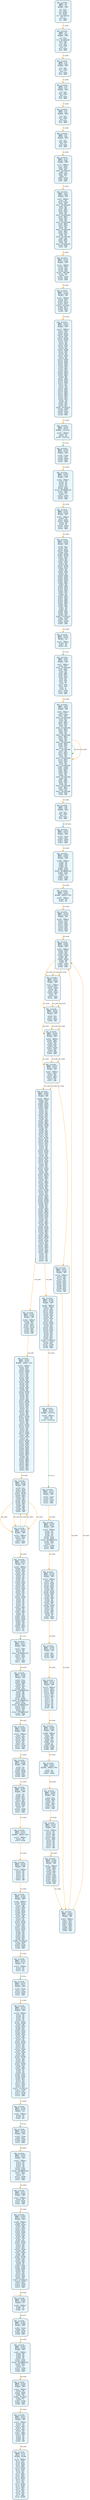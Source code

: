 digraph Contract_CFG {
    rankdir=TB;
    node [shape=box, style="filled, rounded", fontname="Monospace", fontsize=9, margin=0.15];
    edge [fontname="Arial", fontsize=8, penwidth=1.2];

    "block_0" [label="合约: 0x7a250d...
起始PC: 0x0
终止PC: 0xc
终止指令: JUMPI
---------
0x0: PUSH1
0x2: PUSH1
0x4: MSTORE
0x5: PUSH1
0x7: CALLDATASIZE
0x8: LT
0x9: PUSH2
0xc: JUMPI", fillcolor="#e6f7ff"];
    "block_d" [label="合约: 0x7a250d...
起始PC: 0xd
终止PC: 0x1d
终止指令: JUMPI
---------
0xd: PUSH1
0xf: CALLDATALOAD
0x10: PUSH1
0x12: SHR
0x13: DUP1
0x14: PUSH4
0x19: GT
0x1a: PUSH2
0x1d: JUMPI", fillcolor="#e6f7ff"];
    "block_1e" [label="合约: 0x7a250d...
起始PC: 0x1e
终止PC: 0x28
终止指令: JUMPI
---------
0x1e: DUP1
0x1f: PUSH4
0x24: GT
0x25: PUSH2
0x28: JUMPI", fillcolor="#e6f7ff"];
    "block_29" [label="合约: 0x7a250d...
起始PC: 0x29
终止PC: 0x33
终止指令: JUMPI
---------
0x29: DUP1
0x2a: PUSH4
0x2f: GT
0x30: PUSH2
0x33: JUMPI", fillcolor="#e6f7ff"];
    "block_34" [label="合约: 0x7a250d...
起始PC: 0x34
终止PC: 0x3e
终止指令: JUMPI
---------
0x34: DUP1
0x35: PUSH4
0x3a: EQ
0x3b: PUSH2
0x3e: JUMPI", fillcolor="#e6f7ff"];
    "block_3f" [label="合约: 0x7a250d...
起始PC: 0x3f
终止PC: 0x49
终止指令: JUMPI
---------
0x3f: DUP1
0x40: PUSH4
0x45: EQ
0x46: PUSH2
0x49: JUMPI", fillcolor="#e6f7ff"];
    "block_cfe" [label="合约: 0x7a250d...
起始PC: 0xcfe
终止PC: 0xd0f
终止指令: JUMPI
---------
0xcfe: JUMPDEST
0xcff: PUSH2
0xd02: PUSH1
0xd04: DUP1
0xd05: CALLDATASIZE
0xd06: SUB
0xd07: PUSH1
0xd09: DUP2
0xd0a: LT
0xd0b: ISZERO
0xd0c: PUSH2
0xd0f: JUMPI", fillcolor="#e6f7ff"];
    "block_d14" [label="合约: 0x7a250d...
起始PC: 0xd14
终止PC: 0xd50
终止指令: JUMP
---------
0xd14: JUMPDEST
0xd15: POP
0xd16: PUSH20
0xd2b: DUP2
0xd2c: CALLDATALOAD
0xd2d: DUP2
0xd2e: AND
0xd2f: SWAP2
0xd30: PUSH1
0xd32: DUP2
0xd33: ADD
0xd34: CALLDATALOAD
0xd35: SWAP2
0xd36: PUSH1
0xd38: DUP3
0xd39: ADD
0xd3a: CALLDATALOAD
0xd3b: SWAP2
0xd3c: PUSH1
0xd3e: DUP2
0xd3f: ADD
0xd40: CALLDATALOAD
0xd41: SWAP2
0xd42: PUSH1
0xd44: DUP3
0xd45: ADD
0xd46: CALLDATALOAD
0xd47: AND
0xd48: SWAP1
0xd49: PUSH1
0xd4b: ADD
0xd4c: CALLDATALOAD
0xd4d: PUSH2
0xd50: JUMP", fillcolor="#e6f7ff"];
    "block_33a7" [label="合约: 0x7a250d...
起始PC: 0x33a7
终止PC: 0x33b5
终止指令: JUMPI
---------
0x33a7: JUMPDEST
0x33a8: PUSH1
0x33aa: DUP1
0x33ab: PUSH1
0x33ad: DUP4
0x33ae: TIMESTAMP
0x33af: DUP2
0x33b0: LT
0x33b1: ISZERO
0x33b2: PUSH2
0x33b5: JUMPI", fillcolor="#e6f7ff"];
    "block_341c" [label="合约: 0x7a250d...
起始PC: 0x341c
终止PC: 0x3449
终止指令: JUMP
---------
0x341c: JUMPDEST
0x341d: PUSH2
0x3420: DUP11
0x3421: PUSH32
0x3442: DUP12
0x3443: CALLVALUE
0x3444: DUP13
0x3445: DUP13
0x3446: PUSH2
0x3449: JUMP", fillcolor="#e6f7ff"];
    "block_4ef2" [label="合约: 0x7a250d...
起始PC: 0x4ef2
终止PC: 0x4f8d
终止指令: JUMPI
---------
0x4ef2: JUMPDEST
0x4ef3: PUSH1
0x4ef5: DUP1
0x4ef6: MLOAD
0x4ef7: PUSH32
0x4f18: DUP2
0x4f19: MSTORE
0x4f1a: PUSH20
0x4f2f: DUP9
0x4f30: DUP2
0x4f31: AND
0x4f32: PUSH1
0x4f34: DUP4
0x4f35: ADD
0x4f36: MSTORE
0x4f37: DUP8
0x4f38: DUP2
0x4f39: AND
0x4f3a: PUSH1
0x4f3c: DUP4
0x4f3d: ADD
0x4f3e: MSTORE
0x4f3f: SWAP2
0x4f40: MLOAD
0x4f41: PUSH1
0x4f43: SWAP3
0x4f44: DUP4
0x4f45: SWAP3
0x4f46: DUP4
0x4f47: SWAP3
0x4f48: PUSH32
0x4f69: SWAP1
0x4f6a: SWAP3
0x4f6b: AND
0x4f6c: SWAP2
0x4f6d: PUSH4
0x4f72: SWAP2
0x4f73: PUSH1
0x4f75: DUP1
0x4f76: DUP3
0x4f77: ADD
0x4f78: SWAP3
0x4f79: PUSH1
0x4f7b: SWAP3
0x4f7c: SWAP1
0x4f7d: SWAP2
0x4f7e: SWAP1
0x4f7f: DUP3
0x4f80: SWAP1
0x4f81: SUB
0x4f82: ADD
0x4f83: DUP2
0x4f84: DUP7
0x4f85: DUP1
0x4f86: EXTCODESIZE
0x4f87: ISZERO
0x4f88: DUP1
0x4f89: ISZERO
0x4f8a: PUSH2
0x4f8d: JUMPI", fillcolor="#e6f7ff"];
    "block_4f92" [label="合约: 0x7a250d...
起始PC: 0x4f92
终止PC: 0x4f95
终止指令: STATICCALL
---------
0x4f92: JUMPDEST
0x4f93: POP
0x4f94: GAS
0x4f95: STATICCALL", fillcolor="#e6f7ff"];
    "block_4f96" [label="合约: 0x7a250d...
起始PC: 0x4f96
终止PC: 0x4f9c
终止指令: JUMPI
---------
0x4f96: ISZERO
0x4f97: DUP1
0x4f98: ISZERO
0x4f99: PUSH2
0x4f9c: JUMPI", fillcolor="#e6f7ff"];
    "block_4fa6" [label="合约: 0x7a250d...
起始PC: 0x4fa6
终止PC: 0x4fb7
终止指令: JUMPI
---------
0x4fa6: JUMPDEST
0x4fa7: POP
0x4fa8: POP
0x4fa9: POP
0x4faa: POP
0x4fab: PUSH1
0x4fad: MLOAD
0x4fae: RETURNDATASIZE
0x4faf: PUSH1
0x4fb1: DUP2
0x4fb2: LT
0x4fb3: ISZERO
0x4fb4: PUSH2
0x4fb7: JUMPI", fillcolor="#e6f7ff"];
    "block_4fbc" [label="合约: 0x7a250d...
起始PC: 0x4fbc
终止PC: 0x4fda
终止指令: JUMPI
---------
0x4fbc: JUMPDEST
0x4fbd: POP
0x4fbe: MLOAD
0x4fbf: PUSH20
0x4fd4: AND
0x4fd5: EQ
0x4fd6: ISZERO
0x4fd7: PUSH2
0x4fda: JUMPI", fillcolor="#e6f7ff"];
    "block_4fdb" [label="合约: 0x7a250d...
起始PC: 0x4fdb
终止PC: 0x5070
终止指令: JUMPI
---------
0x4fdb: PUSH1
0x4fdd: DUP1
0x4fde: MLOAD
0x4fdf: PUSH32
0x5000: DUP2
0x5001: MSTORE
0x5002: PUSH20
0x5017: DUP11
0x5018: DUP2
0x5019: AND
0x501a: PUSH1
0x501c: DUP4
0x501d: ADD
0x501e: MSTORE
0x501f: DUP10
0x5020: DUP2
0x5021: AND
0x5022: PUSH1
0x5024: DUP4
0x5025: ADD
0x5026: MSTORE
0x5027: SWAP2
0x5028: MLOAD
0x5029: PUSH32
0x504a: SWAP1
0x504b: SWAP3
0x504c: AND
0x504d: SWAP2
0x504e: PUSH4
0x5053: SWAP2
0x5054: PUSH1
0x5056: DUP1
0x5057: DUP3
0x5058: ADD
0x5059: SWAP3
0x505a: PUSH1
0x505c: SWAP3
0x505d: SWAP1
0x505e: SWAP2
0x505f: SWAP1
0x5060: DUP3
0x5061: SWAP1
0x5062: SUB
0x5063: ADD
0x5064: DUP2
0x5065: PUSH1
0x5067: DUP8
0x5068: DUP1
0x5069: EXTCODESIZE
0x506a: ISZERO
0x506b: DUP1
0x506c: ISZERO
0x506d: PUSH2
0x5070: JUMPI", fillcolor="#e6f7ff"];
    "block_5075" [label="合约: 0x7a250d...
起始PC: 0x5075
终止PC: 0x5078
终止指令: CALL
---------
0x5075: JUMPDEST
0x5076: POP
0x5077: GAS
0x5078: CALL", fillcolor="#e6f7ff"];
    "block_5d3" [label="合约: 0x7a250d...
起始PC: 0x5d3
终止PC: 0x5f0
终止指令: JUMPI
---------
0x5d3: JUMPDEST
0x5d4: DUP1
0x5d5: CALLDATALOAD
0x5d6: SWAP1
0x5d7: PUSH1
0x5d9: ADD
0x5da: SWAP2
0x5db: DUP5
0x5dc: PUSH1
0x5de: DUP4
0x5df: MUL
0x5e0: DUP5
0x5e1: ADD
0x5e2: GT
0x5e3: PUSH5
0x5e9: DUP4
0x5ea: GT
0x5eb: OR
0x5ec: ISZERO
0x5ed: PUSH2
0x5f0: JUMPI", fillcolor="#e6f7ff"];
    "block_640" [label="合约: 0x7a250d...
起始PC: 0x640
终止PC: 0x69b
终止指令: JUMP
---------
0x640: JUMPDEST
0x641: POP
0x642: PUSH20
0x657: DUP2
0x658: CALLDATALOAD
0x659: DUP2
0x65a: AND
0x65b: SWAP2
0x65c: PUSH1
0x65e: DUP2
0x65f: ADD
0x660: CALLDATALOAD
0x661: SWAP2
0x662: PUSH1
0x664: DUP3
0x665: ADD
0x666: CALLDATALOAD
0x667: SWAP2
0x668: PUSH1
0x66a: DUP2
0x66b: ADD
0x66c: CALLDATALOAD
0x66d: SWAP2
0x66e: PUSH1
0x670: DUP3
0x671: ADD
0x672: CALLDATALOAD
0x673: AND
0x674: SWAP1
0x675: PUSH1
0x677: DUP2
0x678: ADD
0x679: CALLDATALOAD
0x67a: SWAP1
0x67b: PUSH1
0x67d: DUP2
0x67e: ADD
0x67f: CALLDATALOAD
0x680: ISZERO
0x681: ISZERO
0x682: SWAP1
0x683: PUSH1
0x685: PUSH1
0x687: DUP3
0x688: ADD
0x689: CALLDATALOAD
0x68a: AND
0x68b: SWAP1
0x68c: PUSH2
0x68f: DUP2
0x690: ADD
0x691: CALLDATALOAD
0x692: SWAP1
0x693: PUSH2
0x696: ADD
0x697: CALLDATALOAD
0x698: PUSH2
0x69b: JUMP", fillcolor="#e6f7ff"];
    "block_8b" [label="合约: 0x7a250d...
起始PC: 0x8b
终止PC: 0x95
终止指令: JUMPI
---------
0x8b: DUP1
0x8c: PUSH4
0x91: EQ
0x92: PUSH2
0x95: JUMPI", fillcolor="#e6f7ff"];
    "block_5079" [label="合约: 0x7a250d...
起始PC: 0x5079
终止PC: 0x507f
终止指令: JUMPI
---------
0x5079: ISZERO
0x507a: DUP1
0x507b: ISZERO
0x507c: PUSH2
0x507f: JUMPI", fillcolor="#e6f7ff"];
    "block_5089" [label="合约: 0x7a250d...
起始PC: 0x5089
终止PC: 0x509a
终止指令: JUMPI
---------
0x5089: JUMPDEST
0x508a: POP
0x508b: POP
0x508c: POP
0x508d: POP
0x508e: PUSH1
0x5090: MLOAD
0x5091: RETURNDATASIZE
0x5092: PUSH1
0x5094: DUP2
0x5095: LT
0x5096: ISZERO
0x5097: PUSH2
0x509a: JUMPI", fillcolor="#e6f7ff"];
    "block_509f" [label="合约: 0x7a250d...
起始PC: 0x509f
终止PC: 0x50a1
终止指令: JUMPDEST_PREV
---------
0x509f: JUMPDEST
0x50a0: POP
0x50a1: POP", fillcolor="#e6f7ff"];
    "block_52eb" [label="合约: 0x7a250d...
起始PC: 0x52eb
终止PC: 0x52f9
终止指令: JUMP
---------
0x52eb: JUMPDEST
0x52ec: PUSH1
0x52ee: DUP1
0x52ef: PUSH1
0x52f1: PUSH2
0x52f4: DUP6
0x52f5: DUP6
0x52f6: PUSH2
0x52f9: JUMP", fillcolor="#e6f7ff"];
    "block_4d9f" [label="合约: 0x7a250d...
起始PC: 0x4d9f
终止PC: 0x4dd6
终止指令: JUMPI
---------
0x4d9f: JUMPDEST
0x4da0: PUSH1
0x4da2: DUP1
0x4da3: DUP3
0x4da4: PUSH20
0x4db9: AND
0x4dba: DUP5
0x4dbb: PUSH20
0x4dd0: AND
0x4dd1: EQ
0x4dd2: ISZERO
0x4dd3: PUSH2
0x4dd6: JUMPI", fillcolor="#e6f7ff"];
    "block_4e27" [label="合约: 0x7a250d...
起始PC: 0x4e27
终止PC: 0x4e5a
终止指令: JUMPI
---------
0x4e27: JUMPDEST
0x4e28: DUP3
0x4e29: PUSH20
0x4e3e: AND
0x4e3f: DUP5
0x4e40: PUSH20
0x4e55: AND
0x4e56: LT
0x4e57: PUSH2
0x4e5a: JUMPI", fillcolor="#e6f7ff"];
    "block_4e5b" [label="合约: 0x7a250d...
起始PC: 0x4e5b
终止PC: 0x4e60
终止指令: JUMP
---------
0x4e5b: DUP3
0x4e5c: DUP5
0x4e5d: PUSH2
0x4e60: JUMP", fillcolor="#e6f7ff"];
    "block_4e64" [label="合约: 0x7a250d...
起始PC: 0x4e64
终止PC: 0x4e84
终止指令: JUMPI
---------
0x4e64: JUMPDEST
0x4e65: SWAP1
0x4e66: SWAP3
0x4e67: POP
0x4e68: SWAP1
0x4e69: POP
0x4e6a: PUSH20
0x4e7f: DUP3
0x4e80: AND
0x4e81: PUSH2
0x4e84: JUMPI", fillcolor="#e6f7ff"];
    "block_4eeb" [label="合约: 0x7a250d...
起始PC: 0x4eeb
终止PC: 0x4ef1
终止指令: JUMP
---------
0x4eeb: JUMPDEST
0x4eec: SWAP3
0x4eed: POP
0x4eee: SWAP3
0x4eef: SWAP1
0x4ef0: POP
0x4ef1: JUMP", fillcolor="#e6f7ff"];
    "block_52fa" [label="合约: 0x7a250d...
起始PC: 0x52fa
终止PC: 0x530a
终止指令: JUMP
---------
0x52fa: JUMPDEST
0x52fb: POP
0x52fc: SWAP1
0x52fd: POP
0x52fe: PUSH1
0x5300: DUP1
0x5301: PUSH2
0x5304: DUP9
0x5305: DUP9
0x5306: DUP9
0x5307: PUSH2
0x530a: JUMP", fillcolor="#e6f7ff"];
    "block_40c6" [label="合约: 0x7a250d...
起始PC: 0x40c6
终止PC: 0x40d4
终止指令: JUMP
---------
0x40c6: JUMPDEST
0x40c7: PUSH1
0x40c9: DUP1
0x40ca: PUSH1
0x40cc: PUSH2
0x40cf: DUP6
0x40d0: DUP6
0x40d1: PUSH2
0x40d4: JUMP", fillcolor="#e6f7ff"];
    "block_40d5" [label="合约: 0x7a250d...
起始PC: 0x40d5
终止PC: 0x41b0
终止指令: JUMP
---------
0x40d5: JUMPDEST
0x40d6: PUSH1
0x40d8: DUP1
0x40d9: MLOAD
0x40da: PUSH32
0x40fb: PUSH1
0x40fd: SWAP5
0x40fe: DUP6
0x40ff: SHL
0x4100: DUP2
0x4101: AND
0x4102: PUSH1
0x4104: DUP1
0x4105: DUP5
0x4106: ADD
0x4107: SWAP2
0x4108: SWAP1
0x4109: SWAP2
0x410a: MSTORE
0x410b: SWAP4
0x410c: DUP6
0x410d: SHL
0x410e: DUP2
0x410f: AND
0x4110: PUSH1
0x4112: DUP4
0x4113: ADD
0x4114: MSTORE
0x4115: DUP3
0x4116: MLOAD
0x4117: PUSH1
0x4119: DUP2
0x411a: DUP5
0x411b: SUB
0x411c: ADD
0x411d: DUP2
0x411e: MSTORE
0x411f: PUSH1
0x4121: DUP4
0x4122: ADD
0x4123: DUP5
0x4124: MSTORE
0x4125: DUP1
0x4126: MLOAD
0x4127: SWAP1
0x4128: DUP6
0x4129: ADD
0x412a: SHA3
0x412b: PUSH32
0x414c: PUSH1
0x414e: DUP5
0x414f: ADD
0x4150: MSTORE
0x4151: SWAP11
0x4152: SWAP1
0x4153: SWAP5
0x4154: SHL
0x4155: SWAP1
0x4156: SWAP4
0x4157: AND
0x4158: PUSH1
0x415a: DUP5
0x415b: ADD
0x415c: MSTORE
0x415d: PUSH1
0x415f: DUP4
0x4160: ADD
0x4161: SWAP9
0x4162: SWAP1
0x4163: SWAP9
0x4164: MSTORE
0x4165: PUSH32
0x4186: PUSH1
0x4188: DUP1
0x4189: DUP5
0x418a: ADD
0x418b: SWAP2
0x418c: SWAP1
0x418d: SWAP2
0x418e: MSTORE
0x418f: DUP9
0x4190: MLOAD
0x4191: DUP1
0x4192: DUP5
0x4193: SUB
0x4194: SWAP1
0x4195: SWAP2
0x4196: ADD
0x4197: DUP2
0x4198: MSTORE
0x4199: PUSH1
0x419b: SWAP1
0x419c: SWAP3
0x419d: ADD
0x419e: SWAP1
0x419f: SWAP8
0x41a0: MSTORE
0x41a1: DUP1
0x41a2: MLOAD
0x41a3: SWAP7
0x41a4: ADD
0x41a5: SWAP6
0x41a6: SWAP1
0x41a7: SWAP6
0x41a8: SHA3
0x41a9: SWAP6
0x41aa: SWAP5
0x41ab: POP
0x41ac: POP
0x41ad: POP
0x41ae: POP
0x41af: POP
0x41b0: JUMP", fillcolor="#e6f7ff"];
    "block_530b" [label="合约: 0x7a250d...
起始PC: 0x530b
终止PC: 0x534b
终止指令: JUMPI
---------
0x530b: JUMPDEST
0x530c: PUSH20
0x5321: AND
0x5322: PUSH4
0x5327: PUSH1
0x5329: MLOAD
0x532a: DUP2
0x532b: PUSH4
0x5330: AND
0x5331: PUSH1
0x5333: SHL
0x5334: DUP2
0x5335: MSTORE
0x5336: PUSH1
0x5338: ADD
0x5339: PUSH1
0x533b: PUSH1
0x533d: MLOAD
0x533e: DUP1
0x533f: DUP4
0x5340: SUB
0x5341: DUP2
0x5342: DUP7
0x5343: DUP1
0x5344: EXTCODESIZE
0x5345: ISZERO
0x5346: DUP1
0x5347: ISZERO
0x5348: PUSH2
0x534b: JUMPI", fillcolor="#e6f7ff"];
    "block_5350" [label="合约: 0x7a250d...
起始PC: 0x5350
终止PC: 0x5353
终止指令: STATICCALL
---------
0x5350: JUMPDEST
0x5351: POP
0x5352: GAS
0x5353: STATICCALL", fillcolor="#e6f7ff"];
    "block_5354" [label="合约: 0x7a250d...
起始PC: 0x5354
终止PC: 0x535a
终止指令: JUMPI
---------
0x5354: ISZERO
0x5355: DUP1
0x5356: ISZERO
0x5357: PUSH2
0x535a: JUMPI", fillcolor="#e6f7ff"];
    "block_5364" [label="合约: 0x7a250d...
起始PC: 0x5364
终止PC: 0x5375
终止指令: JUMPI
---------
0x5364: JUMPDEST
0x5365: POP
0x5366: POP
0x5367: POP
0x5368: POP
0x5369: PUSH1
0x536b: MLOAD
0x536c: RETURNDATASIZE
0x536d: PUSH1
0x536f: DUP2
0x5370: LT
0x5371: ISZERO
0x5372: PUSH2
0x5375: JUMPI", fillcolor="#e6f7ff"];
    "block_537a" [label="合约: 0x7a250d...
起始PC: 0x537a
终止PC: 0x53ba
终止指令: JUMPI
---------
0x537a: JUMPDEST
0x537b: POP
0x537c: DUP1
0x537d: MLOAD
0x537e: PUSH1
0x5380: SWAP1
0x5381: SWAP2
0x5382: ADD
0x5383: MLOAD
0x5384: PUSH14
0x5393: SWAP2
0x5394: DUP3
0x5395: AND
0x5396: SWAP4
0x5397: POP
0x5398: AND
0x5399: SWAP1
0x539a: POP
0x539b: PUSH20
0x53b0: DUP8
0x53b1: DUP2
0x53b2: AND
0x53b3: SWAP1
0x53b4: DUP5
0x53b5: AND
0x53b6: EQ
0x53b7: PUSH2
0x53ba: JUMPI", fillcolor="#e6f7ff"];
    "block_53bb" [label="合约: 0x7a250d...
起始PC: 0x53bb
终止PC: 0x53c0
终止指令: JUMP
---------
0x53bb: DUP1
0x53bc: DUP3
0x53bd: PUSH2
0x53c0: JUMP", fillcolor="#e6f7ff"];
    "block_53c4" [label="合约: 0x7a250d...
起始PC: 0x53c4
终止PC: 0x53d2
终止指令: JUMP
---------
0x53c4: JUMPDEST
0x53c5: SWAP1
0x53c6: SWAP10
0x53c7: SWAP1
0x53c8: SWAP9
0x53c9: POP
0x53ca: SWAP7
0x53cb: POP
0x53cc: POP
0x53cd: POP
0x53ce: POP
0x53cf: POP
0x53d0: POP
0x53d1: POP
0x53d2: JUMP", fillcolor="#e6f7ff"];
    "block_50d0" [label="合约: 0x7a250d...
起始PC: 0x50d0
终止PC: 0x50de
终止指令: JUMPI
---------
0x50d0: JUMPDEST
0x50d1: SWAP2
0x50d2: POP
0x50d3: SWAP2
0x50d4: POP
0x50d5: DUP2
0x50d6: PUSH1
0x50d8: EQ
0x50d9: DUP1
0x50da: ISZERO
0x50db: PUSH2
0x50de: JUMPI", fillcolor="#e6f7ff"];
    "block_50df" [label="合约: 0x7a250d...
起始PC: 0x50df
终止PC: 0x50e1
终止指令: JUMPDEST_PREV
---------
0x50df: POP
0x50e0: DUP1
0x50e1: ISZERO", fillcolor="#e6f7ff"];
    "block_50e8" [label="合约: 0x7a250d...
起始PC: 0x50e8
终止PC: 0x50f1
终止指令: JUMP
---------
0x50e8: DUP8
0x50e9: SWAP4
0x50ea: POP
0x50eb: DUP7
0x50ec: SWAP3
0x50ed: POP
0x50ee: PUSH2
0x50f1: JUMP", fillcolor="#e6f7ff"];
    "block_51e6" [label="合约: 0x7a250d...
起始PC: 0x51e6
终止PC: 0x51f2
终止指令: JUMP
---------
0x51e6: JUMPDEST
0x51e7: POP
0x51e8: POP
0x51e9: SWAP7
0x51ea: POP
0x51eb: SWAP7
0x51ec: SWAP5
0x51ed: POP
0x51ee: POP
0x51ef: POP
0x51f0: POP
0x51f1: POP
0x51f2: JUMP", fillcolor="#e6f7ff"];
    "block_344a" [label="合约: 0x7a250d...
起始PC: 0x344a
终止PC: 0x349b
终止指令: JUMP
---------
0x344a: JUMPDEST
0x344b: SWAP1
0x344c: SWAP5
0x344d: POP
0x344e: SWAP3
0x344f: POP
0x3450: PUSH1
0x3452: PUSH2
0x3455: PUSH32
0x3476: DUP13
0x3477: PUSH32
0x3498: PUSH2
0x349b: JUMP", fillcolor="#e6f7ff"];
    "block_349c" [label="合约: 0x7a250d...
起始PC: 0x349c
终止PC: 0x34a9
终止指令: JUMP
---------
0x349c: JUMPDEST
0x349d: SWAP1
0x349e: POP
0x349f: PUSH2
0x34a2: DUP12
0x34a3: CALLER
0x34a4: DUP4
0x34a5: DUP9
0x34a6: PUSH2
0x34a9: JUMP", fillcolor="#e6f7ff"];
    "block_41b1" [label="合约: 0x7a250d...
起始PC: 0x41b1
终止PC: 0x4251
终止指令: JUMPDEST_PREV
---------
0x41b1: JUMPDEST
0x41b2: PUSH1
0x41b4: DUP1
0x41b5: MLOAD
0x41b6: PUSH20
0x41cb: DUP6
0x41cc: DUP2
0x41cd: AND
0x41ce: PUSH1
0x41d0: DUP4
0x41d1: ADD
0x41d2: MSTORE
0x41d3: DUP5
0x41d4: DUP2
0x41d5: AND
0x41d6: PUSH1
0x41d8: DUP4
0x41d9: ADD
0x41da: MSTORE
0x41db: PUSH1
0x41dd: DUP1
0x41de: DUP4
0x41df: ADD
0x41e0: DUP6
0x41e1: SWAP1
0x41e2: MSTORE
0x41e3: DUP4
0x41e4: MLOAD
0x41e5: DUP1
0x41e6: DUP5
0x41e7: SUB
0x41e8: SWAP1
0x41e9: SWAP2
0x41ea: ADD
0x41eb: DUP2
0x41ec: MSTORE
0x41ed: PUSH1
0x41ef: SWAP1
0x41f0: SWAP3
0x41f1: ADD
0x41f2: DUP4
0x41f3: MSTORE
0x41f4: PUSH1
0x41f6: DUP3
0x41f7: ADD
0x41f8: DUP1
0x41f9: MLOAD
0x41fa: PUSH28
0x4217: AND
0x4218: PUSH32
0x4239: OR
0x423a: DUP2
0x423b: MSTORE
0x423c: SWAP3
0x423d: MLOAD
0x423e: DUP3
0x423f: MLOAD
0x4240: PUSH1
0x4242: SWAP5
0x4243: PUSH1
0x4245: SWAP5
0x4246: SWAP4
0x4247: DUP11
0x4248: AND
0x4249: SWAP4
0x424a: SWAP3
0x424b: SWAP2
0x424c: DUP3
0x424d: SWAP2
0x424e: SWAP1
0x424f: DUP1
0x4250: DUP4
0x4251: DUP4", fillcolor="#e6f7ff"];
    "block_425b" [label="合约: 0x7a250d...
起始PC: 0x425b
终止PC: 0x428e
终止指令: JUMP
---------
0x425b: DUP1
0x425c: MLOAD
0x425d: DUP3
0x425e: MSTORE
0x425f: PUSH32
0x4280: SWAP1
0x4281: SWAP3
0x4282: ADD
0x4283: SWAP2
0x4284: PUSH1
0x4286: SWAP2
0x4287: DUP3
0x4288: ADD
0x4289: SWAP2
0x428a: ADD
0x428b: PUSH2
0x428e: JUMP", fillcolor="#e6f7ff"];
    "block_4252" [label="合约: 0x7a250d...
起始PC: 0x4252
终止PC: 0x425a
终止指令: JUMPI
---------
0x4252: JUMPDEST
0x4253: PUSH1
0x4255: DUP4
0x4256: LT
0x4257: PUSH2
0x425a: JUMPI", fillcolor="#e6f7ff"];
    "block_428f" [label="合约: 0x7a250d...
起始PC: 0x428f
终止PC: 0x42c2
终止指令: CALL
---------
0x428f: JUMPDEST
0x4290: PUSH1
0x4292: DUP4
0x4293: PUSH1
0x4295: SUB
0x4296: PUSH2
0x4299: EXP
0x429a: SUB
0x429b: DUP1
0x429c: NOT
0x429d: DUP3
0x429e: MLOAD
0x429f: AND
0x42a0: DUP2
0x42a1: DUP5
0x42a2: MLOAD
0x42a3: AND
0x42a4: DUP1
0x42a5: DUP3
0x42a6: OR
0x42a7: DUP6
0x42a8: MSTORE
0x42a9: POP
0x42aa: POP
0x42ab: POP
0x42ac: POP
0x42ad: POP
0x42ae: POP
0x42af: SWAP1
0x42b0: POP
0x42b1: ADD
0x42b2: SWAP2
0x42b3: POP
0x42b4: POP
0x42b5: PUSH1
0x42b7: PUSH1
0x42b9: MLOAD
0x42ba: DUP1
0x42bb: DUP4
0x42bc: SUB
0x42bd: DUP2
0x42be: PUSH1
0x42c0: DUP7
0x42c1: GAS
0x42c2: CALL", fillcolor="#e6f7ff"];
    "block_42c3" [label="合约: 0x7a250d...
起始PC: 0x42c3
终止PC: 0x42cf
终止指令: JUMPI
---------
0x42c3: SWAP2
0x42c4: POP
0x42c5: POP
0x42c6: RETURNDATASIZE
0x42c7: DUP1
0x42c8: PUSH1
0x42ca: DUP2
0x42cb: EQ
0x42cc: PUSH2
0x42cf: JUMPI", fillcolor="#e6f7ff"];
    "block_42d0" [label="合约: 0x7a250d...
起始PC: 0x42d0
终止PC: 0x42f0
终止指令: JUMP
---------
0x42d0: PUSH1
0x42d2: MLOAD
0x42d3: SWAP2
0x42d4: POP
0x42d5: PUSH1
0x42d7: NOT
0x42d8: PUSH1
0x42da: RETURNDATASIZE
0x42db: ADD
0x42dc: AND
0x42dd: DUP3
0x42de: ADD
0x42df: PUSH1
0x42e1: MSTORE
0x42e2: RETURNDATASIZE
0x42e3: DUP3
0x42e4: MSTORE
0x42e5: RETURNDATASIZE
0x42e6: PUSH1
0x42e8: PUSH1
0x42ea: DUP5
0x42eb: ADD
0x42ec: RETURNDATACOPY
0x42ed: PUSH2
0x42f0: JUMP", fillcolor="#e6f7ff"];
    "block_42f6" [label="合约: 0x7a250d...
起始PC: 0x42f6
终止PC: 0x4302
终止指令: JUMPI
---------
0x42f6: JUMPDEST
0x42f7: POP
0x42f8: SWAP2
0x42f9: POP
0x42fa: SWAP2
0x42fb: POP
0x42fc: DUP2
0x42fd: DUP1
0x42fe: ISZERO
0x42ff: PUSH2
0x4302: JUMPI", fillcolor="#e6f7ff"];
    "block_4303" [label="合约: 0x7a250d...
起始PC: 0x4303
终止PC: 0x430b
终止指令: JUMPI
---------
0x4303: POP
0x4304: DUP1
0x4305: MLOAD
0x4306: ISZERO
0x4307: DUP1
0x4308: PUSH2
0x430b: JUMPI", fillcolor="#e6f7ff"];
    "block_430c" [label="合约: 0x7a250d...
起始PC: 0x430c
终止PC: 0x431c
终止指令: JUMPI
---------
0x430c: POP
0x430d: DUP1
0x430e: DUP1
0x430f: PUSH1
0x4311: ADD
0x4312: SWAP1
0x4313: MLOAD
0x4314: PUSH1
0x4316: DUP2
0x4317: LT
0x4318: ISZERO
0x4319: PUSH2
0x431c: JUMPI", fillcolor="#e6f7ff"];
    "block_4321" [label="合约: 0x7a250d...
起始PC: 0x4321
终止PC: 0x4323
终止指令: JUMPDEST_PREV
---------
0x4321: JUMPDEST
0x4322: POP
0x4323: MLOAD", fillcolor="#e6f7ff"];
    "block_4379" [label="合约: 0x7a250d...
起始PC: 0x4379
终止PC: 0x4380
终止指令: JUMP
---------
0x4379: JUMPDEST
0x437a: POP
0x437b: POP
0x437c: POP
0x437d: POP
0x437e: POP
0x437f: POP
0x4380: JUMP", fillcolor="#e6f7ff"];
    "block_34aa" [label="合约: 0x7a250d...
起始PC: 0x34aa
终止PC: 0x350d
终止指令: JUMPI
---------
0x34aa: JUMPDEST
0x34ab: PUSH32
0x34cc: PUSH20
0x34e1: AND
0x34e2: PUSH4
0x34e7: DUP6
0x34e8: PUSH1
0x34ea: MLOAD
0x34eb: DUP3
0x34ec: PUSH4
0x34f1: AND
0x34f2: PUSH1
0x34f4: SHL
0x34f5: DUP2
0x34f6: MSTORE
0x34f7: PUSH1
0x34f9: ADD
0x34fa: PUSH1
0x34fc: PUSH1
0x34fe: MLOAD
0x34ff: DUP1
0x3500: DUP4
0x3501: SUB
0x3502: DUP2
0x3503: DUP6
0x3504: DUP9
0x3505: DUP1
0x3506: EXTCODESIZE
0x3507: ISZERO
0x3508: DUP1
0x3509: ISZERO
0x350a: PUSH2
0x350d: JUMPI", fillcolor="#e6f7ff"];
    "block_3512" [label="合约: 0x7a250d...
起始PC: 0x3512
终止PC: 0x3515
终止指令: CALL
---------
0x3512: JUMPDEST
0x3513: POP
0x3514: GAS
0x3515: CALL", fillcolor="#e6f7ff"];
    "block_3516" [label="合约: 0x7a250d...
起始PC: 0x3516
终止PC: 0x351c
终止指令: JUMPI
---------
0x3516: ISZERO
0x3517: DUP1
0x3518: ISZERO
0x3519: PUSH2
0x351c: JUMPI", fillcolor="#e6f7ff"];
    "block_3526" [label="合约: 0x7a250d...
起始PC: 0x3526
终止PC: 0x35cd
终止指令: JUMPI
---------
0x3526: JUMPDEST
0x3527: POP
0x3528: POP
0x3529: POP
0x352a: POP
0x352b: POP
0x352c: PUSH32
0x354d: PUSH20
0x3562: AND
0x3563: PUSH4
0x3568: DUP3
0x3569: DUP7
0x356a: PUSH1
0x356c: MLOAD
0x356d: DUP4
0x356e: PUSH4
0x3573: AND
0x3574: PUSH1
0x3576: SHL
0x3577: DUP2
0x3578: MSTORE
0x3579: PUSH1
0x357b: ADD
0x357c: DUP1
0x357d: DUP4
0x357e: PUSH20
0x3593: AND
0x3594: PUSH20
0x35a9: AND
0x35aa: DUP2
0x35ab: MSTORE
0x35ac: PUSH1
0x35ae: ADD
0x35af: DUP3
0x35b0: DUP2
0x35b1: MSTORE
0x35b2: PUSH1
0x35b4: ADD
0x35b5: SWAP3
0x35b6: POP
0x35b7: POP
0x35b8: POP
0x35b9: PUSH1
0x35bb: PUSH1
0x35bd: MLOAD
0x35be: DUP1
0x35bf: DUP4
0x35c0: SUB
0x35c1: DUP2
0x35c2: PUSH1
0x35c4: DUP8
0x35c5: DUP1
0x35c6: EXTCODESIZE
0x35c7: ISZERO
0x35c8: DUP1
0x35c9: ISZERO
0x35ca: PUSH2
0x35cd: JUMPI", fillcolor="#e6f7ff"];
    "block_35d2" [label="合约: 0x7a250d...
起始PC: 0x35d2
终止PC: 0x35d5
终止指令: CALL
---------
0x35d2: JUMPDEST
0x35d3: POP
0x35d4: GAS
0x35d5: CALL", fillcolor="#e6f7ff"];
    "block_35d6" [label="合约: 0x7a250d...
起始PC: 0x35d6
终止PC: 0x35dc
终止指令: JUMPI
---------
0x35d6: ISZERO
0x35d7: DUP1
0x35d8: ISZERO
0x35d9: PUSH2
0x35dc: JUMPI", fillcolor="#e6f7ff"];
    "block_35e6" [label="合约: 0x7a250d...
起始PC: 0x35e6
终止PC: 0x35f7
终止指令: JUMPI
---------
0x35e6: JUMPDEST
0x35e7: POP
0x35e8: POP
0x35e9: POP
0x35ea: POP
0x35eb: PUSH1
0x35ed: MLOAD
0x35ee: RETURNDATASIZE
0x35ef: PUSH1
0x35f1: DUP2
0x35f2: LT
0x35f3: ISZERO
0x35f4: PUSH2
0x35f7: JUMPI", fillcolor="#e6f7ff"];
    "block_35fc" [label="合约: 0x7a250d...
起始PC: 0x35fc
终止PC: 0x3602
终止指令: JUMPI
---------
0x35fc: JUMPDEST
0x35fd: POP
0x35fe: MLOAD
0x35ff: PUSH2
0x3602: JUMPI", fillcolor="#e6f7ff"];
    "block_3604" [label="合约: 0x7a250d...
起始PC: 0x3604
终止PC: 0x367e
终止指令: JUMPI
---------
0x3604: JUMPDEST
0x3605: DUP1
0x3606: PUSH20
0x361b: AND
0x361c: PUSH4
0x3621: DUP9
0x3622: PUSH1
0x3624: MLOAD
0x3625: DUP3
0x3626: PUSH4
0x362b: AND
0x362c: PUSH1
0x362e: SHL
0x362f: DUP2
0x3630: MSTORE
0x3631: PUSH1
0x3633: ADD
0x3634: DUP1
0x3635: DUP3
0x3636: PUSH20
0x364b: AND
0x364c: PUSH20
0x3661: AND
0x3662: DUP2
0x3663: MSTORE
0x3664: PUSH1
0x3666: ADD
0x3667: SWAP2
0x3668: POP
0x3669: POP
0x366a: PUSH1
0x366c: PUSH1
0x366e: MLOAD
0x366f: DUP1
0x3670: DUP4
0x3671: SUB
0x3672: DUP2
0x3673: PUSH1
0x3675: DUP8
0x3676: DUP1
0x3677: EXTCODESIZE
0x3678: ISZERO
0x3679: DUP1
0x367a: ISZERO
0x367b: PUSH2
0x367e: JUMPI", fillcolor="#e6f7ff"];
    "block_3683" [label="合约: 0x7a250d...
起始PC: 0x3683
终止PC: 0x3686
终止指令: CALL
---------
0x3683: JUMPDEST
0x3684: POP
0x3685: GAS
0x3686: CALL", fillcolor="#e6f7ff"];
    "block_3687" [label="合约: 0x7a250d...
起始PC: 0x3687
终止PC: 0x368d
终止指令: JUMPI
---------
0x3687: ISZERO
0x3688: DUP1
0x3689: ISZERO
0x368a: PUSH2
0x368d: JUMPI", fillcolor="#e6f7ff"];
    "block_3697" [label="合约: 0x7a250d...
起始PC: 0x3697
终止PC: 0x36a8
终止指令: JUMPI
---------
0x3697: JUMPDEST
0x3698: POP
0x3699: POP
0x369a: POP
0x369b: POP
0x369c: PUSH1
0x369e: MLOAD
0x369f: RETURNDATASIZE
0x36a0: PUSH1
0x36a2: DUP2
0x36a3: LT
0x36a4: ISZERO
0x36a5: PUSH2
0x36a8: JUMPI", fillcolor="#e6f7ff"];
    "block_36ad" [label="合约: 0x7a250d...
起始PC: 0x36ad
终止PC: 0x36b9
终止指令: JUMPI
---------
0x36ad: JUMPDEST
0x36ae: POP
0x36af: MLOAD
0x36b0: SWAP3
0x36b1: POP
0x36b2: CALLVALUE
0x36b3: DUP5
0x36b4: LT
0x36b5: ISZERO
0x36b6: PUSH2
0x36b9: JUMPI", fillcolor="#e6f7ff"];
    "block_36c5" [label="合约: 0x7a250d...
起始PC: 0x36c5
终止PC: 0x36d2
终止指令: JUMP
---------
0x36c5: JUMPDEST
0x36c6: POP
0x36c7: POP
0x36c8: SWAP7
0x36c9: POP
0x36ca: SWAP7
0x36cb: POP
0x36cc: SWAP7
0x36cd: SWAP4
0x36ce: POP
0x36cf: POP
0x36d0: POP
0x36d1: POP
0x36d2: JUMP", fillcolor="#e6f7ff"];
    "block_ce0" [label="合约: 0x7a250d...
起始PC: 0xce0
终止PC: 0xcfd
终止指令: RETURN
---------
0xce0: JUMPDEST
0xce1: PUSH1
0xce3: DUP1
0xce4: MLOAD
0xce5: SWAP4
0xce6: DUP5
0xce7: MSTORE
0xce8: PUSH1
0xcea: DUP5
0xceb: ADD
0xcec: SWAP3
0xced: SWAP1
0xcee: SWAP3
0xcef: MSTORE
0xcf0: DUP3
0xcf1: DUP3
0xcf2: ADD
0xcf3: MSTORE
0xcf4: MLOAD
0xcf5: SWAP1
0xcf6: DUP2
0xcf7: SWAP1
0xcf8: SUB
0xcf9: PUSH1
0xcfb: ADD
0xcfc: SWAP1
0xcfd: RETURN", fillcolor="#e6f7ff"];

    "block_0" -> "block_d" [label="#1 (JUMP)", color="#ff9800"];
    "block_d" -> "block_1e" [label="#2 (JUMP)", color="#ff9800"];
    "block_1e" -> "block_29" [label="#3 (JUMP)", color="#ff9800"];
    "block_29" -> "block_34" [label="#4 (JUMP)", color="#ff9800"];
    "block_34" -> "block_3f" [label="#5 (JUMP)", color="#ff9800"];
    "block_3f" -> "block_cfe" [label="#6 (JUMP)", color="#ff9800"];
    "block_cfe" -> "block_d14" [label="#7 (JUMP)", color="#ff9800"];
    "block_d14" -> "block_33a7" [label="#8 (JUMP)", color="#ff9800"];
    "block_33a7" -> "block_341c" [label="#9 (JUMP)", color="#ff9800"];
    "block_341c" -> "block_4ef2" [label="#10 (JUMP)", color="#ff9800"];
    "block_4ef2" -> "block_4f92" [label="#11 (JUMP)", color="#ff9800"];
    "block_4f92" -> "block_4f96" [label="#12 (CALL)", color="#4caf50"];
    "block_4f96" -> "block_4fa6" [label="#13 (JUMP)", color="#ff9800"];
    "block_4fa6" -> "block_4fbc" [label="#14 (JUMP)", color="#ff9800"];
    "block_4fbc" -> "block_4fdb" [label="#15 (JUMP)", color="#ff9800"];
    "block_4fdb" -> "block_5075" [label="#16 (JUMP)", color="#ff9800"];
    "block_5075" -> "block_5d3" [label="#17 (CALL)", color="#4caf50"];
    "block_5d3" -> "block_640" [label="#18 (JUMP)", color="#ff9800"];
    "block_640" -> "block_640" [label="#19 (CALL)", color="#4caf50"];
    "block_640" -> "block_640" [label="#20 (JUMP)", color="#ff9800"];
    "block_640" -> "block_8b" [label="#21 (JUMP)", color="#ff9800"];
    "block_8b" -> "block_5079" [label="#22 (RETURN)", color="#2196f3"];
    "block_5079" -> "block_5089" [label="#23 (JUMP)", color="#ff9800"];
    "block_5089" -> "block_509f" [label="#24 (JUMP)", color="#ff9800"];
    "block_509f" -> "block_52eb" [label="#25 (JUMP)", color="#ff9800"];
    "block_52eb" -> "block_4d9f" [label="#26 (JUMP)", color="#ff9800"];
    "block_4d9f" -> "block_4e27" [label="#27 (JUMP)", color="#ff9800"];
    "block_4e27" -> "block_4e5b" [label="#28 (JUMP)", color="#ff9800"];
    "block_4e5b" -> "block_4e64" [label="#29 (JUMP)", color="#ff9800"];
    "block_4e64" -> "block_4eeb" [label="#30 (JUMP)", color="#ff9800"];
    "block_4eeb" -> "block_52fa" [label="#31 (JUMP)", color="#ff9800"];
    "block_52fa" -> "block_40c6" [label="#32 (JUMP)", color="#ff9800"];
    "block_40c6" -> "block_4d9f" [label="#33 (JUMP)", color="#ff9800"];
    "block_4d9f" -> "block_4e27" [label="#34 (JUMP)", color="#ff9800"];
    "block_4e27" -> "block_4e5b" [label="#35 (JUMP)", color="#ff9800"];
    "block_4e5b" -> "block_4e64" [label="#36 (JUMP)", color="#ff9800"];
    "block_4e64" -> "block_4eeb" [label="#37 (JUMP)", color="#ff9800"];
    "block_4eeb" -> "block_40d5" [label="#38 (JUMP)", color="#ff9800"];
    "block_40d5" -> "block_530b" [label="#39 (JUMP)", color="#ff9800"];
    "block_530b" -> "block_5350" [label="#40 (JUMP)", color="#ff9800"];
    "block_5350" -> "block_5354" [label="#41 (CALL)", color="#4caf50"];
    "block_5354" -> "block_5364" [label="#42 (JUMP)", color="#ff9800"];
    "block_5364" -> "block_537a" [label="#43 (JUMP)", color="#ff9800"];
    "block_537a" -> "block_53bb" [label="#44 (JUMP)", color="#ff9800"];
    "block_53bb" -> "block_53c4" [label="#45 (JUMP)", color="#ff9800"];
    "block_53c4" -> "block_50d0" [label="#46 (JUMP)", color="#ff9800"];
    "block_50d0" -> "block_50df" [label="#47 (JUMP)", color="#ff9800"];
    "block_50df" -> "block_50e8" [label="#48 (JUMP)", color="#ff9800"];
    "block_50e8" -> "block_51e6" [label="#49 (JUMP)", color="#ff9800"];
    "block_51e6" -> "block_344a" [label="#50 (JUMP)", color="#ff9800"];
    "block_344a" -> "block_40c6" [label="#51 (JUMP)", color="#ff9800"];
    "block_40c6" -> "block_4d9f" [label="#52 (JUMP)", color="#ff9800"];
    "block_4d9f" -> "block_4e27" [label="#53 (JUMP)", color="#ff9800"];
    "block_4e27" -> "block_4e5b" [label="#54 (JUMP)", color="#ff9800"];
    "block_4e5b" -> "block_4e64" [label="#55 (JUMP)", color="#ff9800"];
    "block_4e64" -> "block_4eeb" [label="#56 (JUMP)", color="#ff9800"];
    "block_4eeb" -> "block_40d5" [label="#57 (JUMP)", color="#ff9800"];
    "block_40d5" -> "block_349c" [label="#58 (JUMP)", color="#ff9800"];
    "block_349c" -> "block_41b1" [label="#59 (JUMP)", color="#ff9800"];
    "block_41b1" -> "block_425b" [label="#60 (JUMP)", color="#ff9800"];
    "block_425b" -> "block_4252" [label="#61 (JUMP)", color="#ff9800"];
    "block_4252" -> "block_425b" [label="#62 (JUMP)", color="#ff9800"];
    "block_425b" -> "block_4252" [label="#63 (JUMP)", color="#ff9800"];
    "block_4252" -> "block_425b" [label="#64 (JUMP)", color="#ff9800"];
    "block_425b" -> "block_4252" [label="#65 (JUMP)", color="#ff9800"];
    "block_4252" -> "block_428f" [label="#66 (JUMP)", color="#ff9800"];
    "block_428f" -> "block_42c3" [label="#67 (CALL)", color="#4caf50"];
    "block_42c3" -> "block_42d0" [label="#68 (JUMP)", color="#ff9800"];
    "block_42d0" -> "block_42f6" [label="#69 (JUMP)", color="#ff9800"];
    "block_42f6" -> "block_4303" [label="#70 (JUMP)", color="#ff9800"];
    "block_4303" -> "block_430c" [label="#71 (JUMP)", color="#ff9800"];
    "block_430c" -> "block_4321" [label="#72 (JUMP)", color="#ff9800"];
    "block_4321" -> "block_4379" [label="#73 (JUMP)", color="#ff9800"];
    "block_4379" -> "block_34aa" [label="#74 (JUMP)", color="#ff9800"];
    "block_34aa" -> "block_3512" [label="#75 (JUMP)", color="#ff9800"];
    "block_3512" -> "block_3516" [label="#76 (CALL)", color="#4caf50"];
    "block_3516" -> "block_3526" [label="#77 (JUMP)", color="#ff9800"];
    "block_3526" -> "block_35d2" [label="#78 (JUMP)", color="#ff9800"];
    "block_35d2" -> "block_35d6" [label="#79 (CALL)", color="#4caf50"];
    "block_35d6" -> "block_35e6" [label="#80 (JUMP)", color="#ff9800"];
    "block_35e6" -> "block_35fc" [label="#81 (JUMP)", color="#ff9800"];
    "block_35fc" -> "block_3604" [label="#82 (JUMP)", color="#ff9800"];
    "block_3604" -> "block_3683" [label="#83 (JUMP)", color="#ff9800"];
    "block_3683" -> "block_3687" [label="#84 (CALL)", color="#4caf50"];
    "block_3687" -> "block_3697" [label="#85 (JUMP)", color="#ff9800"];
    "block_3697" -> "block_36ad" [label="#86 (JUMP)", color="#ff9800"];
    "block_36ad" -> "block_36c5" [label="#87 (JUMP)", color="#ff9800"];
    "block_36c5" -> "block_ce0" [label="#88 (JUMP)", color="#ff9800"];
}